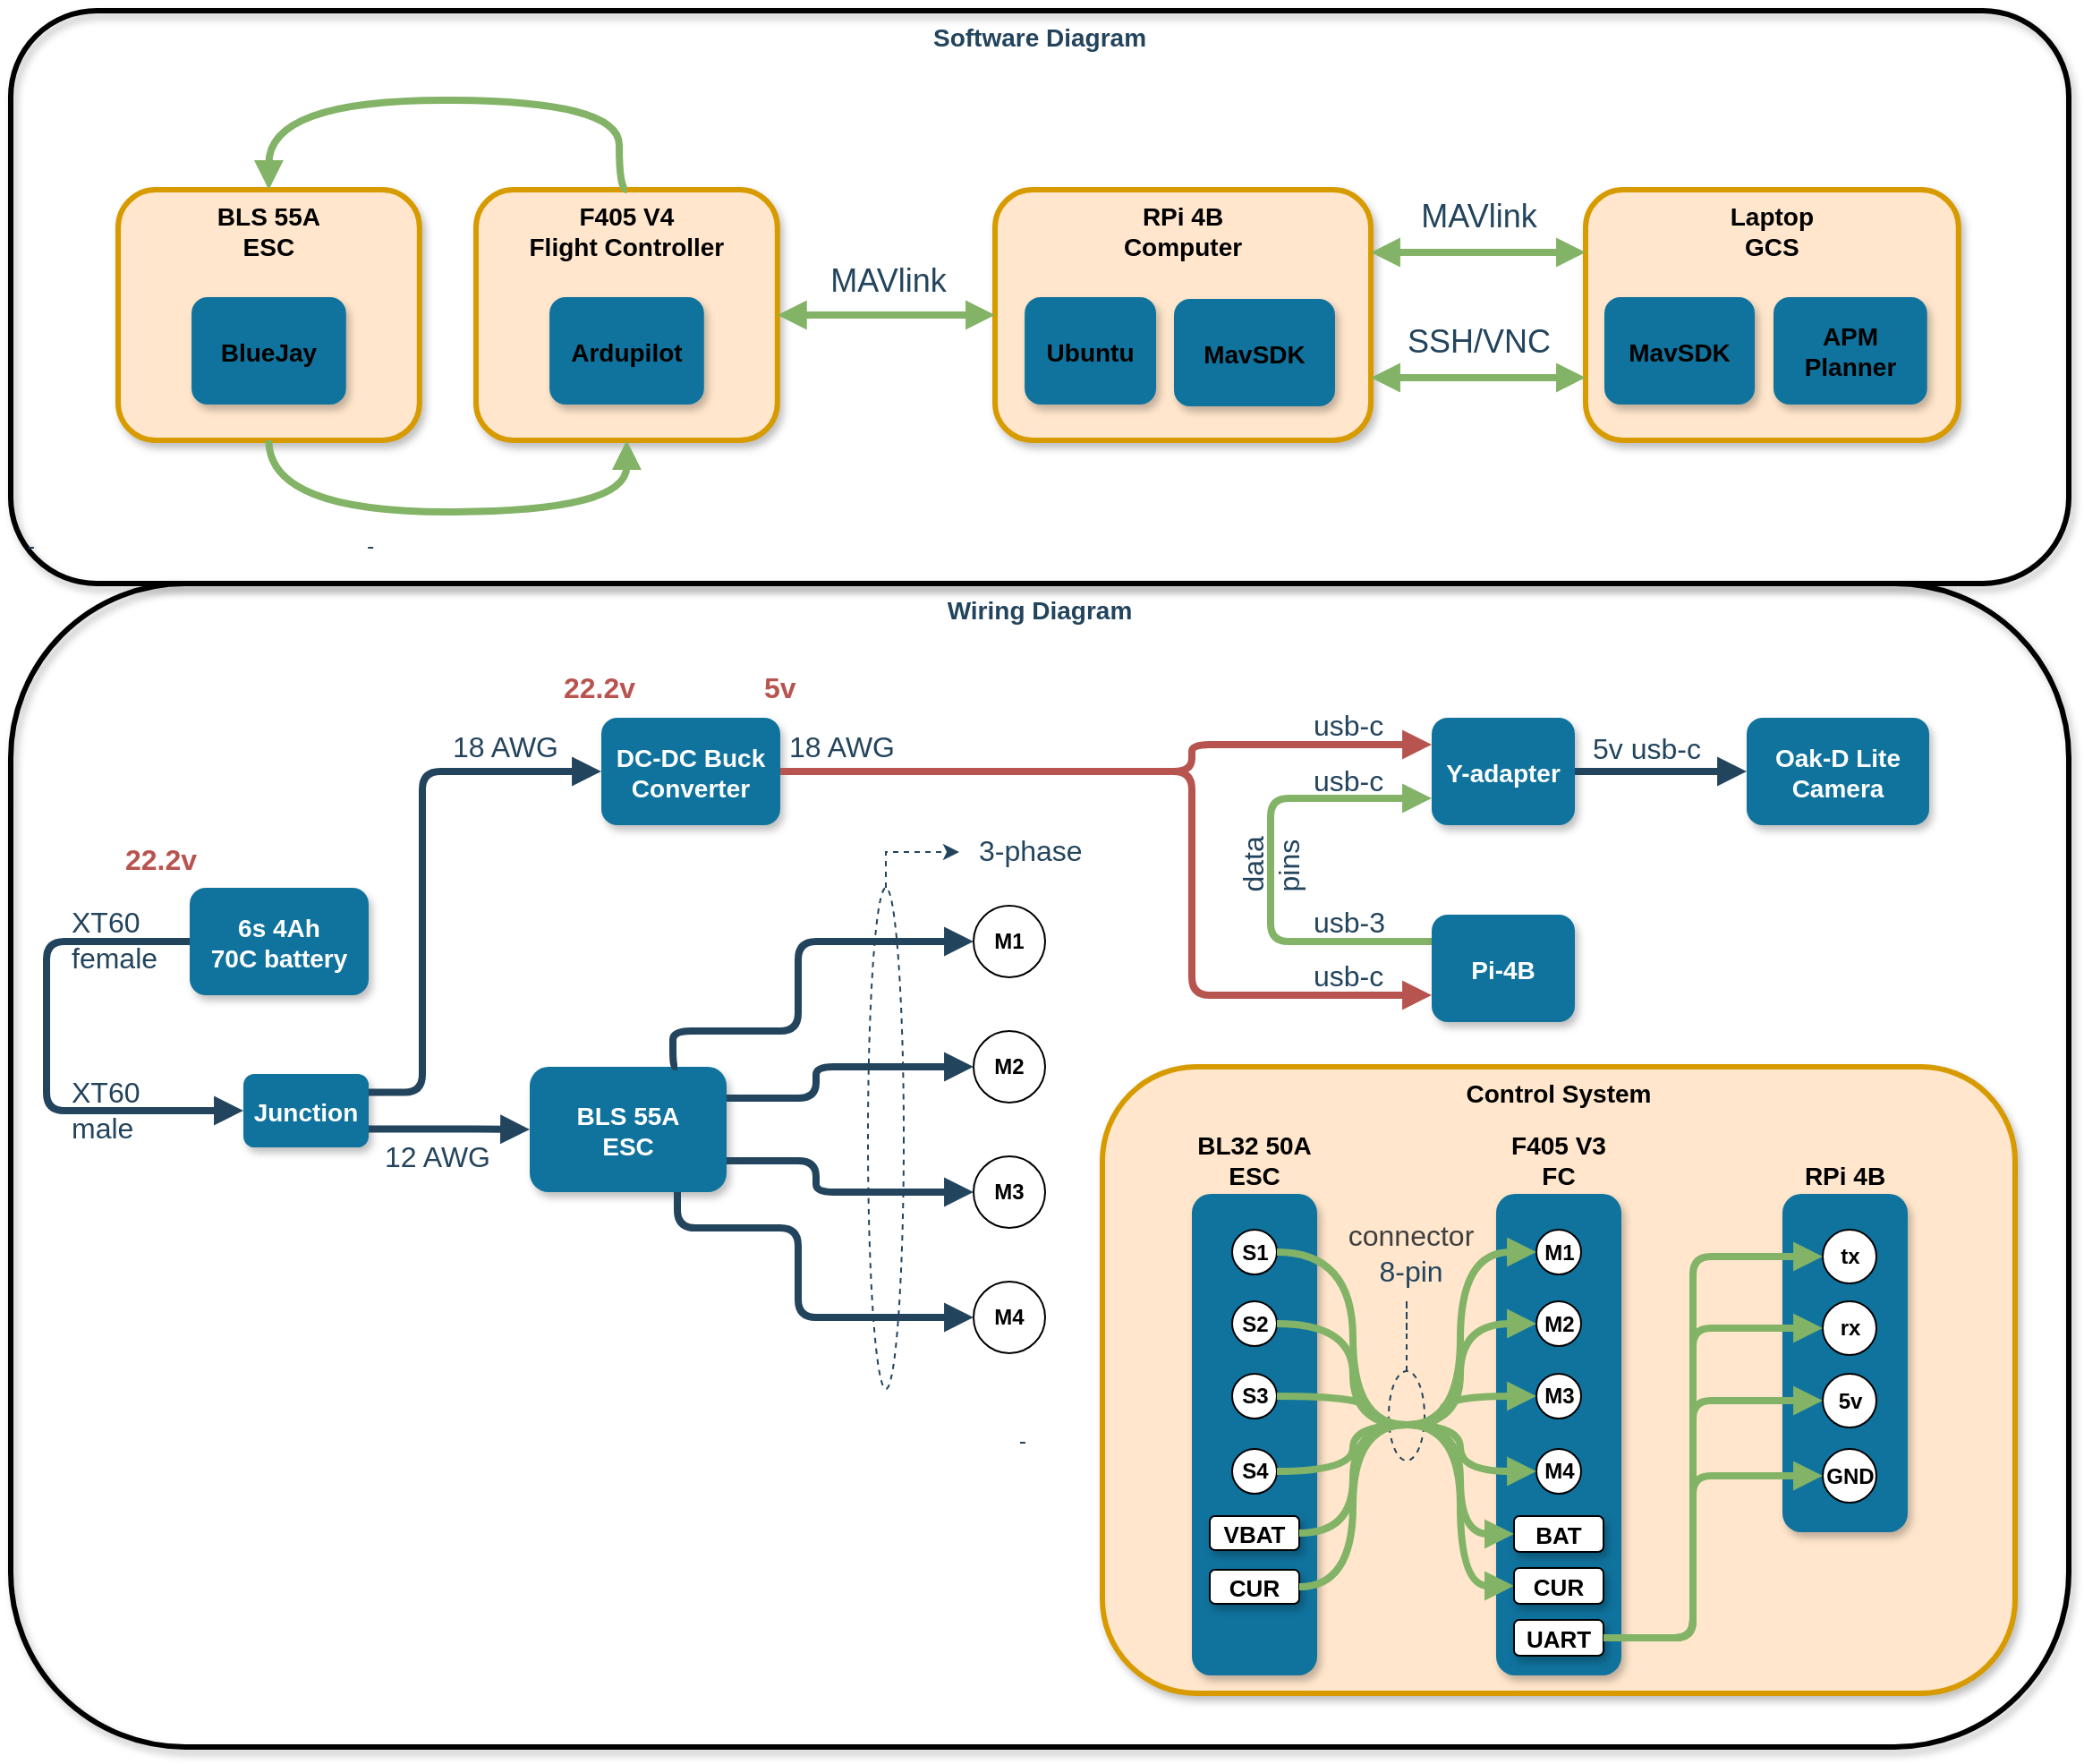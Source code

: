 <mxfile>
    <diagram name="Page-1" id="97916047-d0de-89f5-080d-49f4d83e522f">
        <mxGraphModel dx="897" dy="1775.5" grid="1" gridSize="10" guides="1" tooltips="1" connect="1" arrows="1" fold="1" page="1" pageScale="1.5" pageWidth="1169" pageHeight="827" background="none" math="0" shadow="0">
            <root>
                <mxCell id="0"/>
                <mxCell id="1" parent="0"/>
                <mxCell id="9Nch-Mfv7iRZc4vsGo1m-54" value="Wiring Diagram" style="rounded=1;fillColor=none;strokeColor=default;shadow=1;gradientColor=none;fontStyle=1;fontColor=#23445D;fontSize=14;strokeWidth=3;verticalAlign=top;" parent="1" vertex="1">
                    <mxGeometry x="90" y="170" width="1150" height="650" as="geometry"/>
                </mxCell>
                <mxCell id="80" value="" style="group" parent="1" vertex="1" connectable="0">
                    <mxGeometry x="700" y="440" width="510" height="350" as="geometry"/>
                </mxCell>
                <mxCell id="FAe4sGT7Xk_M7wpkX6ti-58" value="Control System" style="rounded=1;fillColor=#ffe6cc;strokeColor=#d79b00;shadow=1;fontStyle=1;fontSize=14;strokeWidth=3;verticalAlign=top;" parent="80" vertex="1">
                    <mxGeometry width="510" height="350" as="geometry"/>
                </mxCell>
                <mxCell id="205" value="" style="ellipse;whiteSpace=wrap;html=1;strokeColor=#23445D;fillColor=none;dashed=1;fontColor=#23445D;" vertex="1" parent="80">
                    <mxGeometry x="160" y="170" width="20" height="50" as="geometry"/>
                </mxCell>
                <mxCell id="FAe4sGT7Xk_M7wpkX6ti-77" value="F405 V3&#xa;FC" style="rounded=1;fillColor=#10739E;strokeColor=none;shadow=1;gradientColor=none;fontStyle=1;fontColor=#000000;fontSize=14;verticalAlign=bottom;labelPosition=center;verticalLabelPosition=top;align=center;" parent="80" vertex="1">
                    <mxGeometry x="220" y="71" width="70" height="269" as="geometry"/>
                </mxCell>
                <mxCell id="FAe4sGT7Xk_M7wpkX6ti-78" value="&lt;b&gt;M1&lt;/b&gt;" style="ellipse;whiteSpace=wrap;html=1;aspect=fixed;" parent="80" vertex="1">
                    <mxGeometry x="242.5" y="91" width="25" height="25" as="geometry"/>
                </mxCell>
                <mxCell id="FAe4sGT7Xk_M7wpkX6ti-79" value="&lt;b&gt;M2&lt;/b&gt;" style="ellipse;whiteSpace=wrap;html=1;aspect=fixed;" parent="80" vertex="1">
                    <mxGeometry x="242.5" y="131" width="25" height="25" as="geometry"/>
                </mxCell>
                <mxCell id="FAe4sGT7Xk_M7wpkX6ti-80" value="&lt;b&gt;M3&lt;/b&gt;" style="ellipse;whiteSpace=wrap;html=1;aspect=fixed;" parent="80" vertex="1">
                    <mxGeometry x="242.5" y="171.5" width="25" height="25" as="geometry"/>
                </mxCell>
                <mxCell id="FAe4sGT7Xk_M7wpkX6ti-81" value="&lt;b&gt;M4&lt;/b&gt;" style="ellipse;whiteSpace=wrap;html=1;aspect=fixed;" parent="80" vertex="1">
                    <mxGeometry x="242.5" y="213.5" width="25" height="25" as="geometry"/>
                </mxCell>
                <mxCell id="FAe4sGT7Xk_M7wpkX6ti-82" value="BAT" style="rounded=1;shadow=1;fontStyle=1;fontSize=13;horizontal=1;" parent="80" vertex="1">
                    <mxGeometry x="230" y="251" width="50" height="20" as="geometry"/>
                </mxCell>
                <mxCell id="FAe4sGT7Xk_M7wpkX6ti-83" value="BL32 50A&#xa;ESC" style="rounded=1;fillColor=#10739E;strokeColor=none;shadow=1;gradientColor=none;fontStyle=1;fontColor=#000000;fontSize=14;verticalAlign=bottom;labelPosition=center;verticalLabelPosition=top;align=center;" parent="80" vertex="1">
                    <mxGeometry x="50" y="71" width="70" height="269" as="geometry"/>
                </mxCell>
                <mxCell id="FAe4sGT7Xk_M7wpkX6ti-84" value="&lt;b&gt;S1&lt;/b&gt;" style="ellipse;whiteSpace=wrap;html=1;aspect=fixed;" parent="80" vertex="1">
                    <mxGeometry x="72.5" y="91" width="25" height="25" as="geometry"/>
                </mxCell>
                <mxCell id="FAe4sGT7Xk_M7wpkX6ti-85" value="&lt;b&gt;S2&lt;/b&gt;" style="ellipse;whiteSpace=wrap;html=1;aspect=fixed;" parent="80" vertex="1">
                    <mxGeometry x="72.5" y="131" width="25" height="25" as="geometry"/>
                </mxCell>
                <mxCell id="FAe4sGT7Xk_M7wpkX6ti-86" value="&lt;b&gt;S3&lt;/b&gt;" style="ellipse;whiteSpace=wrap;html=1;aspect=fixed;" parent="80" vertex="1">
                    <mxGeometry x="72.5" y="171.5" width="25" height="25" as="geometry"/>
                </mxCell>
                <mxCell id="FAe4sGT7Xk_M7wpkX6ti-87" value="&lt;b&gt;S4&lt;/b&gt;" style="ellipse;whiteSpace=wrap;html=1;aspect=fixed;" parent="80" vertex="1">
                    <mxGeometry x="72.5" y="213.5" width="25" height="25" as="geometry"/>
                </mxCell>
                <mxCell id="FAe4sGT7Xk_M7wpkX6ti-88" value="VBAT" style="rounded=1;shadow=1;fontStyle=1;fontSize=13;horizontal=1;" parent="80" vertex="1">
                    <mxGeometry x="60" y="251" width="50" height="19" as="geometry"/>
                </mxCell>
                <mxCell id="FAe4sGT7Xk_M7wpkX6ti-73" value="" style="edgeStyle=orthogonalEdgeStyle;strokeWidth=4;endArrow=block;endFill=1;fontStyle=1;strokeColor=#82b366;entryX=0;entryY=0.5;entryDx=0;entryDy=0;fillColor=#d5e8d4;exitX=1;exitY=0.5;exitDx=0;exitDy=0;curved=1;" parent="80" source="FAe4sGT7Xk_M7wpkX6ti-84" target="FAe4sGT7Xk_M7wpkX6ti-78" edge="1">
                    <mxGeometry x="-688" y="-624.5" width="100" height="100" as="geometry">
                        <mxPoint x="10" y="104" as="sourcePoint"/>
                        <mxPoint x="260" y="106" as="targetPoint"/>
                        <Array as="points">
                            <mxPoint x="140" y="104"/>
                            <mxPoint x="140" y="200"/>
                            <mxPoint x="200" y="200"/>
                            <mxPoint x="200" y="104"/>
                        </Array>
                    </mxGeometry>
                </mxCell>
                <mxCell id="FAe4sGT7Xk_M7wpkX6ti-74" value="" style="edgeStyle=orthogonalEdgeStyle;strokeWidth=4;endArrow=block;endFill=1;fontStyle=1;strokeColor=#82b366;entryX=0;entryY=0.5;entryDx=0;entryDy=0;fillColor=#d5e8d4;exitX=1;exitY=0.5;exitDx=0;exitDy=0;curved=1;" parent="80" source="FAe4sGT7Xk_M7wpkX6ti-86" target="FAe4sGT7Xk_M7wpkX6ti-80" edge="1">
                    <mxGeometry x="-688" y="-624.5" width="100" height="100" as="geometry">
                        <mxPoint x="10" y="184" as="sourcePoint"/>
                        <mxPoint x="260" y="201" as="targetPoint"/>
                        <Array as="points">
                            <mxPoint x="150" y="184"/>
                            <mxPoint x="150" y="200"/>
                            <mxPoint x="190" y="200"/>
                            <mxPoint x="190" y="184"/>
                        </Array>
                    </mxGeometry>
                </mxCell>
                <mxCell id="FAe4sGT7Xk_M7wpkX6ti-75" value="" style="edgeStyle=orthogonalEdgeStyle;strokeWidth=4;endArrow=block;endFill=1;fontStyle=1;strokeColor=#82b366;entryX=0;entryY=0.5;entryDx=0;entryDy=0;fillColor=#d5e8d4;exitX=1;exitY=0.5;exitDx=0;exitDy=0;curved=1;" parent="80" source="FAe4sGT7Xk_M7wpkX6ti-87" target="FAe4sGT7Xk_M7wpkX6ti-81" edge="1">
                    <mxGeometry x="-688" y="-624.5" width="100" height="100" as="geometry">
                        <mxPoint x="10" y="226" as="sourcePoint"/>
                        <mxPoint x="260" y="251" as="targetPoint"/>
                        <Array as="points">
                            <mxPoint x="140" y="226"/>
                            <mxPoint x="140" y="200"/>
                            <mxPoint x="200" y="200"/>
                            <mxPoint x="200" y="226"/>
                        </Array>
                    </mxGeometry>
                </mxCell>
                <mxCell id="FAe4sGT7Xk_M7wpkX6ti-76" value="" style="edgeStyle=orthogonalEdgeStyle;strokeWidth=4;endArrow=block;endFill=1;fontStyle=1;strokeColor=#82b366;entryX=0;entryY=0.5;entryDx=0;entryDy=0;fillColor=#d5e8d4;exitX=1;exitY=0.5;exitDx=0;exitDy=0;curved=1;" parent="80" source="FAe4sGT7Xk_M7wpkX6ti-85" target="FAe4sGT7Xk_M7wpkX6ti-79" edge="1">
                    <mxGeometry x="-688" y="-624.5" width="100" height="100" as="geometry">
                        <mxPoint x="10" y="144" as="sourcePoint"/>
                        <mxPoint x="260" y="151" as="targetPoint"/>
                        <Array as="points">
                            <mxPoint x="140" y="144"/>
                            <mxPoint x="140" y="200"/>
                            <mxPoint x="200" y="200"/>
                            <mxPoint x="200" y="144"/>
                        </Array>
                    </mxGeometry>
                </mxCell>
                <mxCell id="FAe4sGT7Xk_M7wpkX6ti-89" value="RPi 4B" style="rounded=1;fillColor=#10739E;strokeColor=none;shadow=1;gradientColor=none;fontStyle=1;fontColor=#000000;fontSize=14;verticalAlign=bottom;labelPosition=center;verticalLabelPosition=top;align=center;" parent="80" vertex="1">
                    <mxGeometry x="380" y="71" width="70" height="189" as="geometry"/>
                </mxCell>
                <mxCell id="FAe4sGT7Xk_M7wpkX6ti-90" value="&lt;b&gt;tx&lt;/b&gt;" style="ellipse;whiteSpace=wrap;html=1;aspect=fixed;" parent="80" vertex="1">
                    <mxGeometry x="402.5" y="91" width="30" height="30" as="geometry"/>
                </mxCell>
                <mxCell id="FAe4sGT7Xk_M7wpkX6ti-91" value="&lt;b&gt;rx&lt;/b&gt;" style="ellipse;whiteSpace=wrap;html=1;aspect=fixed;" parent="80" vertex="1">
                    <mxGeometry x="402.5" y="131" width="30" height="30" as="geometry"/>
                </mxCell>
                <mxCell id="FAe4sGT7Xk_M7wpkX6ti-92" value="&lt;b&gt;5v&lt;/b&gt;" style="ellipse;whiteSpace=wrap;html=1;aspect=fixed;" parent="80" vertex="1">
                    <mxGeometry x="402.5" y="171.5" width="30" height="30" as="geometry"/>
                </mxCell>
                <mxCell id="FAe4sGT7Xk_M7wpkX6ti-93" value="&lt;b&gt;GND&lt;/b&gt;" style="ellipse;whiteSpace=wrap;html=1;aspect=fixed;" parent="80" vertex="1">
                    <mxGeometry x="402.5" y="213.5" width="30" height="30" as="geometry"/>
                </mxCell>
                <mxCell id="FAe4sGT7Xk_M7wpkX6ti-95" value="" style="edgeStyle=orthogonalEdgeStyle;strokeWidth=4;endArrow=block;endFill=1;fontStyle=1;strokeColor=#82b366;entryX=0;entryY=0.5;entryDx=0;entryDy=0;fillColor=#d5e8d4;exitX=1;exitY=0.5;exitDx=0;exitDy=0;curved=1;" parent="80" source="FAe4sGT7Xk_M7wpkX6ti-88" target="FAe4sGT7Xk_M7wpkX6ti-82" edge="1">
                    <mxGeometry x="-688" y="-624.5" width="100" height="100" as="geometry">
                        <mxPoint x="108" y="236" as="sourcePoint"/>
                        <mxPoint x="253" y="236" as="targetPoint"/>
                        <Array as="points">
                            <mxPoint x="140" y="261"/>
                            <mxPoint x="140" y="200"/>
                            <mxPoint x="200" y="200"/>
                            <mxPoint x="200" y="261"/>
                        </Array>
                    </mxGeometry>
                </mxCell>
                <mxCell id="FAe4sGT7Xk_M7wpkX6ti-96" value="UART" style="rounded=1;shadow=1;fontStyle=1;fontSize=13;horizontal=1;" parent="80" vertex="1">
                    <mxGeometry x="230" y="309" width="50" height="20" as="geometry"/>
                </mxCell>
                <mxCell id="FAe4sGT7Xk_M7wpkX6ti-99" value="" style="edgeStyle=elbowEdgeStyle;strokeWidth=4;endArrow=block;endFill=1;fontStyle=1;strokeColor=#82b366;entryX=0;entryY=0.5;entryDx=0;entryDy=0;fillColor=#d5e8d4;exitX=1;exitY=0.5;exitDx=0;exitDy=0;" parent="80" source="FAe4sGT7Xk_M7wpkX6ti-96" target="FAe4sGT7Xk_M7wpkX6ti-90" edge="1">
                    <mxGeometry x="-688" y="-624.5" width="100" height="100" as="geometry">
                        <mxPoint x="120" y="271" as="sourcePoint"/>
                        <mxPoint x="240" y="271" as="targetPoint"/>
                        <Array as="points">
                            <mxPoint x="330" y="200"/>
                        </Array>
                    </mxGeometry>
                </mxCell>
                <mxCell id="FAe4sGT7Xk_M7wpkX6ti-100" value="" style="edgeStyle=elbowEdgeStyle;strokeWidth=4;endArrow=block;endFill=1;fontStyle=1;strokeColor=#82b366;entryX=0;entryY=0.5;entryDx=0;entryDy=0;fillColor=#d5e8d4;exitX=1;exitY=0.5;exitDx=0;exitDy=0;" parent="80" source="FAe4sGT7Xk_M7wpkX6ti-96" target="FAe4sGT7Xk_M7wpkX6ti-91" edge="1">
                    <mxGeometry x="-688" y="-624.5" width="100" height="100" as="geometry">
                        <mxPoint x="280" y="300" as="sourcePoint"/>
                        <mxPoint x="413" y="116" as="targetPoint"/>
                        <Array as="points">
                            <mxPoint x="330" y="220"/>
                        </Array>
                    </mxGeometry>
                </mxCell>
                <mxCell id="FAe4sGT7Xk_M7wpkX6ti-101" value="" style="edgeStyle=elbowEdgeStyle;strokeWidth=4;endArrow=block;endFill=1;fontStyle=1;strokeColor=#82b366;entryX=0;entryY=0.5;entryDx=0;entryDy=0;fillColor=#d5e8d4;exitX=1;exitY=0.5;exitDx=0;exitDy=0;" parent="80" source="FAe4sGT7Xk_M7wpkX6ti-96" target="FAe4sGT7Xk_M7wpkX6ti-92" edge="1">
                    <mxGeometry x="-688" y="-624.5" width="100" height="100" as="geometry">
                        <mxPoint x="295" y="305" as="sourcePoint"/>
                        <mxPoint x="413" y="156" as="targetPoint"/>
                        <Array as="points">
                            <mxPoint x="330" y="250"/>
                        </Array>
                    </mxGeometry>
                </mxCell>
                <mxCell id="FAe4sGT7Xk_M7wpkX6ti-102" value="" style="edgeStyle=elbowEdgeStyle;strokeWidth=4;endArrow=block;endFill=1;fontStyle=1;strokeColor=#82b366;entryX=0;entryY=0.5;entryDx=0;entryDy=0;fillColor=#d5e8d4;exitX=1;exitY=0.5;exitDx=0;exitDy=0;" parent="80" source="FAe4sGT7Xk_M7wpkX6ti-96" target="FAe4sGT7Xk_M7wpkX6ti-93" edge="1">
                    <mxGeometry x="-688" y="-624.5" width="100" height="100" as="geometry">
                        <mxPoint x="295" y="305" as="sourcePoint"/>
                        <mxPoint x="413" y="197" as="targetPoint"/>
                        <Array as="points">
                            <mxPoint x="330" y="260"/>
                        </Array>
                    </mxGeometry>
                </mxCell>
                <mxCell id="86" value="CUR" style="rounded=1;shadow=1;fontStyle=1;fontSize=13;horizontal=1;" parent="80" vertex="1">
                    <mxGeometry x="60" y="281" width="50" height="19" as="geometry"/>
                </mxCell>
                <mxCell id="88" value="" style="edgeStyle=orthogonalEdgeStyle;strokeWidth=4;endArrow=block;endFill=1;fontStyle=1;strokeColor=#82b366;fillColor=#d5e8d4;exitX=1;exitY=0.5;exitDx=0;exitDy=0;entryX=0;entryY=0.5;entryDx=0;entryDy=0;curved=1;" parent="80" source="86" target="202" edge="1">
                    <mxGeometry x="-1378" y="-1054.5" width="100" height="100" as="geometry">
                        <mxPoint x="120" y="270.5" as="sourcePoint"/>
                        <mxPoint x="220" y="291" as="targetPoint"/>
                        <Array as="points">
                            <mxPoint x="140" y="291"/>
                            <mxPoint x="140" y="200"/>
                            <mxPoint x="200" y="200"/>
                            <mxPoint x="200" y="290"/>
                        </Array>
                    </mxGeometry>
                </mxCell>
                <mxCell id="202" value="CUR" style="rounded=1;shadow=1;fontStyle=1;fontSize=13;horizontal=1;" parent="80" vertex="1">
                    <mxGeometry x="230" y="280" width="50" height="20" as="geometry"/>
                </mxCell>
                <mxCell id="204" style="edgeStyle=elbowEdgeStyle;rounded=0;orthogonalLoop=1;jettySize=auto;html=1;exitX=0.5;exitY=0;exitDx=0;exitDy=0;dashed=1;strokeColor=#23445D;fontColor=#23445D;endArrow=none;endFill=0;" edge="1" parent="80" source="205">
                    <mxGeometry relative="1" as="geometry">
                        <mxPoint x="170" y="150" as="targetPoint"/>
                        <Array as="points">
                            <mxPoint x="170" y="130"/>
                        </Array>
                    </mxGeometry>
                </mxCell>
                <mxCell id="206" value="&lt;div&gt;&lt;font style=&quot;font-size: 16px;&quot;&gt;&lt;span style=&quot;color: rgb(63, 63, 63);&quot;&gt;connector&lt;/span&gt;&lt;/font&gt;&lt;/div&gt;&lt;font style=&quot;font-size: 16px;&quot;&gt;8-pin&lt;/font&gt;" style="edgeLabel;html=1;align=center;verticalAlign=middle;resizable=0;points=[];labelBackgroundColor=none;fontColor=#23445D;" vertex="1" connectable="0" parent="80">
                    <mxGeometry x="149.995" y="40.003" as="geometry">
                        <mxPoint x="22" y="64" as="offset"/>
                    </mxGeometry>
                </mxCell>
                <mxCell id="0hPKIBFiTmCVOufTVkQz-49" value="&lt;font style=&quot;font-size: 16px;&quot;&gt;XT60&lt;br&gt;female&lt;br&gt;&lt;/font&gt;" style="edgeLabel;html=1;align=left;verticalAlign=middle;resizable=0;points=[];labelBackgroundColor=none;fontColor=#23445D;" parent="1" vertex="1" connectable="0">
                    <mxGeometry x="99.995" y="305.003" as="geometry">
                        <mxPoint x="22" y="64" as="offset"/>
                    </mxGeometry>
                </mxCell>
                <mxCell id="0hPKIBFiTmCVOufTVkQz-33" value="&lt;span style=&quot;font-size: 16px;&quot;&gt;usb-c&lt;/span&gt;" style="edgeLabel;html=1;align=left;verticalAlign=middle;resizable=0;points=[];labelBackgroundColor=none;fontColor=#23445D;" parent="1" vertex="1" connectable="0">
                    <mxGeometry x="793.995" y="216.003" as="geometry">
                        <mxPoint x="22" y="64" as="offset"/>
                    </mxGeometry>
                </mxCell>
                <mxCell id="Tr897aCAvD2A82pSiaK6-78" value="&lt;span style=&quot;font-size: 16px;&quot;&gt;usb-c&lt;/span&gt;" style="edgeLabel;html=1;align=left;verticalAlign=middle;resizable=0;points=[];labelBackgroundColor=none;fontColor=#23445D;" parent="1" vertex="1" connectable="0">
                    <mxGeometry x="793.995" y="185.003" as="geometry">
                        <mxPoint x="22" y="64" as="offset"/>
                    </mxGeometry>
                </mxCell>
                <mxCell id="Tr897aCAvD2A82pSiaK6-79" value="&lt;span style=&quot;font-size: 16px;&quot;&gt;usb-3&lt;/span&gt;" style="edgeLabel;html=1;align=left;verticalAlign=middle;resizable=0;points=[];labelBackgroundColor=none;fontColor=#23445D;" parent="1" vertex="1" connectable="0">
                    <mxGeometry x="793.995" y="295.003" as="geometry">
                        <mxPoint x="22" y="64" as="offset"/>
                    </mxGeometry>
                </mxCell>
                <mxCell id="0hPKIBFiTmCVOufTVkQz-32" value="&lt;font style=&quot;font-size: 16px;&quot;&gt;22.2v&lt;/font&gt;" style="edgeLabel;html=1;align=left;verticalAlign=middle;resizable=0;points=[];labelBackgroundColor=none;fontColor=#B85450;fontStyle=1" parent="1" vertex="1" connectable="0">
                    <mxGeometry x="129.995" y="260.003" as="geometry">
                        <mxPoint x="22" y="64" as="offset"/>
                    </mxGeometry>
                </mxCell>
                <mxCell id="Tr897aCAvD2A82pSiaK6-81" value="&lt;font style=&quot;font-size: 16px;&quot;&gt;data&lt;br&gt;pins&lt;br&gt;&lt;/font&gt;" style="edgeLabel;html=1;align=left;verticalAlign=middle;resizable=0;points=[];horizontal=0;labelBackgroundColor=none;fontColor=#23445D;" parent="1" vertex="1" connectable="0">
                    <mxGeometry x="771.995" y="408.003" as="geometry">
                        <mxPoint x="22" y="64" as="offset"/>
                    </mxGeometry>
                </mxCell>
                <mxCell id="Tr897aCAvD2A82pSiaK6-80" value="&lt;span style=&quot;font-size: 16px;&quot;&gt;usb-c&lt;/span&gt;" style="edgeLabel;html=1;align=left;verticalAlign=middle;resizable=0;points=[];labelBackgroundColor=none;fontColor=#23445D;" parent="1" vertex="1" connectable="0">
                    <mxGeometry x="793.995" y="325.003" as="geometry">
                        <mxPoint x="22" y="64" as="offset"/>
                    </mxGeometry>
                </mxCell>
                <mxCell id="2" value="Junction" style="rounded=1;fillColor=#10739E;strokeColor=none;shadow=1;gradientColor=none;fontStyle=1;fontColor=#FFFFFF;fontSize=14;" parent="1" vertex="1">
                    <mxGeometry x="220" y="444" width="70" height="41" as="geometry"/>
                </mxCell>
                <mxCell id="4" value="DC-DC Buck&#xa;Converter" style="rounded=1;fillColor=#10739E;strokeColor=none;shadow=1;gradientColor=none;fontStyle=1;fontColor=#FFFFFF;fontSize=14;" parent="1" vertex="1">
                    <mxGeometry x="420" y="245" width="100" height="60" as="geometry"/>
                </mxCell>
                <mxCell id="29" value="" style="edgeStyle=elbowEdgeStyle;strokeWidth=4;endArrow=block;endFill=1;fontStyle=1;strokeColor=#23445D;exitX=1;exitY=0.75;exitDx=0;exitDy=0;entryX=0;entryY=0.5;entryDx=0;entryDy=0;" parent="1" source="2" target="48" edge="1">
                    <mxGeometry x="22" y="125.5" width="100" height="100" as="geometry">
                        <mxPoint x="72" y="225.5" as="sourcePoint"/>
                        <mxPoint x="172" y="125.5" as="targetPoint"/>
                        <Array as="points">
                            <mxPoint x="340" y="500"/>
                        </Array>
                    </mxGeometry>
                </mxCell>
                <mxCell id="Tr897aCAvD2A82pSiaK6-56" value="" style="edgeStyle=elbowEdgeStyle;strokeWidth=4;endArrow=block;endFill=1;fontStyle=1;strokeColor=#23445D;entryX=0;entryY=0.5;entryDx=0;entryDy=0;exitX=1;exitY=0.25;exitDx=0;exitDy=0;" parent="1" source="2" target="4" edge="1">
                    <mxGeometry x="22" y="125.5" width="100" height="100" as="geometry">
                        <mxPoint x="290" y="450" as="sourcePoint"/>
                        <mxPoint x="410" y="365" as="targetPoint"/>
                        <Array as="points">
                            <mxPoint x="320" y="420"/>
                        </Array>
                    </mxGeometry>
                </mxCell>
                <mxCell id="Tr897aCAvD2A82pSiaK6-59" value="" style="edgeStyle=elbowEdgeStyle;strokeWidth=4;endArrow=block;endFill=1;fontStyle=1;strokeColor=#b85450;fillColor=#f8cecc;entryX=0;entryY=0.25;entryDx=0;entryDy=0;exitX=1;exitY=0.5;exitDx=0;exitDy=0;" parent="1" source="4" target="69" edge="1">
                    <mxGeometry x="22" y="95.5" width="100" height="100" as="geometry">
                        <mxPoint x="674.0" y="580" as="sourcePoint"/>
                        <mxPoint x="884.0" y="260" as="targetPoint"/>
                        <Array as="points">
                            <mxPoint x="750" y="260"/>
                        </Array>
                    </mxGeometry>
                </mxCell>
                <mxCell id="Tr897aCAvD2A82pSiaK6-62" value="" style="edgeStyle=elbowEdgeStyle;strokeWidth=4;endArrow=block;endFill=1;fontStyle=1;strokeColor=#b85450;exitX=1;exitY=0.5;exitDx=0;exitDy=0;fillColor=#f8cecc;entryX=0;entryY=0.75;entryDx=0;entryDy=0;" parent="1" source="4" target="65" edge="1">
                    <mxGeometry x="22" y="95.5" width="100" height="100" as="geometry">
                        <mxPoint x="674.0" y="580" as="sourcePoint"/>
                        <mxPoint x="884" y="420" as="targetPoint"/>
                        <Array as="points">
                            <mxPoint x="750" y="340"/>
                        </Array>
                    </mxGeometry>
                </mxCell>
                <mxCell id="Tr897aCAvD2A82pSiaK6-77" value="" style="edgeStyle=elbowEdgeStyle;strokeWidth=4;endArrow=none;endFill=0;fontStyle=1;strokeColor=#82b366;fillColor=#d5e8d4;entryX=0;entryY=0.25;entryDx=0;entryDy=0;exitX=0;exitY=0.75;exitDx=0;exitDy=0;elbow=vertical;startArrow=block;startFill=1;" parent="1" source="69" target="65" edge="1">
                    <mxGeometry x="2" y="-149.5" width="100" height="100" as="geometry">
                        <mxPoint x="884.0" y="290" as="sourcePoint"/>
                        <mxPoint x="884.0" y="380" as="targetPoint"/>
                        <Array as="points">
                            <mxPoint x="794" y="365"/>
                        </Array>
                    </mxGeometry>
                </mxCell>
                <mxCell id="0hPKIBFiTmCVOufTVkQz-47" value="6s 4Ah&#xa;70C battery" style="rounded=1;fillColor=#10739E;strokeColor=none;shadow=1;gradientColor=none;fontStyle=1;fontColor=#FFFFFF;fontSize=14;" parent="1" vertex="1">
                    <mxGeometry x="190" y="340" width="100" height="60" as="geometry"/>
                </mxCell>
                <mxCell id="0hPKIBFiTmCVOufTVkQz-48" value="" style="edgeStyle=elbowEdgeStyle;strokeWidth=4;endArrow=block;endFill=1;fontStyle=1;strokeColor=#23445D;exitX=0;exitY=0.5;exitDx=0;exitDy=0;entryX=0;entryY=0.5;entryDx=0;entryDy=0;" parent="1" source="0hPKIBFiTmCVOufTVkQz-47" target="2" edge="1">
                    <mxGeometry x="22" y="125.5" width="100" height="100" as="geometry">
                        <mxPoint x="300" y="470" as="sourcePoint"/>
                        <mxPoint x="440" y="393" as="targetPoint"/>
                        <Array as="points">
                            <mxPoint x="110" y="420"/>
                        </Array>
                    </mxGeometry>
                </mxCell>
                <mxCell id="31" value="&lt;font style=&quot;font-size: 16px;&quot;&gt;XT60&lt;br&gt;male&lt;br&gt;&lt;/font&gt;" style="edgeLabel;html=1;align=left;verticalAlign=middle;resizable=0;points=[];labelBackgroundColor=none;fontColor=#23445D;" parent="1" vertex="1" connectable="0">
                    <mxGeometry x="99.995" y="400.003" as="geometry">
                        <mxPoint x="22" y="64" as="offset"/>
                    </mxGeometry>
                </mxCell>
                <mxCell id="46" value="&lt;font style=&quot;font-size: 16px;&quot;&gt;&lt;br&gt;&lt;/font&gt;" style="edgeLabel;html=1;align=left;verticalAlign=middle;resizable=0;points=[];labelBackgroundColor=none;fontColor=#23445D;" parent="1" vertex="1" connectable="0">
                    <mxGeometry x="299.995" y="264.003" as="geometry">
                        <mxPoint x="22" y="64" as="offset"/>
                    </mxGeometry>
                </mxCell>
                <mxCell id="47" value="&lt;font style=&quot;font-size: 16px;&quot;&gt;12 AWG&lt;br&gt;&lt;/font&gt;" style="edgeLabel;html=1;align=left;verticalAlign=middle;resizable=0;points=[];labelBackgroundColor=none;fontColor=#23445D;" parent="1" vertex="1" connectable="0">
                    <mxGeometry x="274.995" y="426.003" as="geometry">
                        <mxPoint x="22" y="64" as="offset"/>
                    </mxGeometry>
                </mxCell>
                <mxCell id="48" value="BLS 55A&#xa;ESC" style="rounded=1;fillColor=#10739E;strokeColor=none;shadow=1;gradientColor=none;fontStyle=1;fontColor=#FFFFFF;fontSize=14;" parent="1" vertex="1">
                    <mxGeometry x="380" y="440" width="110" height="70" as="geometry"/>
                </mxCell>
                <mxCell id="49" value="&lt;font style=&quot;font-size: 16px;&quot;&gt;18 AWG&lt;/font&gt;" style="edgeLabel;html=1;align=left;verticalAlign=middle;resizable=0;points=[];labelBackgroundColor=none;fontColor=#23445D;" parent="1" vertex="1" connectable="0">
                    <mxGeometry x="500.995" y="197.003" as="geometry">
                        <mxPoint x="22" y="64" as="offset"/>
                    </mxGeometry>
                </mxCell>
                <mxCell id="50" value="&lt;b&gt;M1&lt;/b&gt;" style="ellipse;whiteSpace=wrap;html=1;aspect=fixed;" parent="1" vertex="1">
                    <mxGeometry x="628" y="350" width="40" height="40" as="geometry"/>
                </mxCell>
                <mxCell id="51" value="&lt;b&gt;M2&lt;/b&gt;" style="ellipse;whiteSpace=wrap;html=1;aspect=fixed;" parent="1" vertex="1">
                    <mxGeometry x="628" y="420" width="40" height="40" as="geometry"/>
                </mxCell>
                <mxCell id="52" value="&lt;b&gt;M4&lt;/b&gt;" style="ellipse;whiteSpace=wrap;html=1;aspect=fixed;" parent="1" vertex="1">
                    <mxGeometry x="628" y="560" width="40" height="40" as="geometry"/>
                </mxCell>
                <mxCell id="53" value="" style="edgeStyle=orthogonalEdgeStyle;strokeWidth=4;endArrow=block;endFill=1;fontStyle=1;strokeColor=#23445D;entryX=0;entryY=0.5;entryDx=0;entryDy=0;elbow=vertical;exitX=0.75;exitY=0;exitDx=0;exitDy=0;" parent="1" source="48" target="50" edge="1">
                    <mxGeometry x="-8" y="235.5" width="100" height="100" as="geometry">
                        <mxPoint x="499" y="440" as="sourcePoint"/>
                        <mxPoint x="619" y="486" as="targetPoint"/>
                        <Array as="points">
                            <mxPoint x="460" y="440"/>
                            <mxPoint x="460" y="420"/>
                            <mxPoint x="530" y="420"/>
                            <mxPoint x="530" y="370"/>
                        </Array>
                    </mxGeometry>
                </mxCell>
                <mxCell id="54" value="" style="edgeStyle=elbowEdgeStyle;strokeWidth=4;endArrow=block;endFill=1;fontStyle=1;strokeColor=#23445D;exitX=1;exitY=0.25;exitDx=0;exitDy=0;entryX=0;entryY=0.5;entryDx=0;entryDy=0;" parent="1" source="48" target="51" edge="1">
                    <mxGeometry x="-8" y="235.5" width="100" height="100" as="geometry">
                        <mxPoint x="539" y="457.5" as="sourcePoint"/>
                        <mxPoint x="659" y="520" as="targetPoint"/>
                        <Array as="points">
                            <mxPoint x="540" y="480"/>
                        </Array>
                    </mxGeometry>
                </mxCell>
                <mxCell id="55" value="" style="edgeStyle=elbowEdgeStyle;strokeWidth=4;endArrow=block;endFill=1;fontStyle=1;strokeColor=#23445D;exitX=1;exitY=0.75;exitDx=0;exitDy=0;entryX=0;entryY=0.5;entryDx=0;entryDy=0;" parent="1" source="48" target="56" edge="1">
                    <mxGeometry x="-8" y="235.5" width="100" height="100" as="geometry">
                        <mxPoint x="539" y="492.5" as="sourcePoint"/>
                        <mxPoint x="759" y="450" as="targetPoint"/>
                        <Array as="points">
                            <mxPoint x="540" y="530"/>
                        </Array>
                    </mxGeometry>
                </mxCell>
                <mxCell id="56" value="&lt;b&gt;M3&lt;/b&gt;" style="ellipse;whiteSpace=wrap;html=1;aspect=fixed;" parent="1" vertex="1">
                    <mxGeometry x="628" y="490" width="40" height="40" as="geometry"/>
                </mxCell>
                <mxCell id="57" value="" style="edgeStyle=orthogonalEdgeStyle;strokeWidth=4;endArrow=block;endFill=1;fontStyle=1;strokeColor=#23445D;entryX=0;entryY=0.5;entryDx=0;entryDy=0;elbow=vertical;exitX=0.75;exitY=1;exitDx=0;exitDy=0;" parent="1" source="48" target="52" edge="1">
                    <mxGeometry x="-8" y="235.5" width="100" height="100" as="geometry">
                        <mxPoint x="499" y="510" as="sourcePoint"/>
                        <mxPoint x="747" y="390" as="targetPoint"/>
                        <Array as="points">
                            <mxPoint x="463" y="530"/>
                            <mxPoint x="530" y="530"/>
                            <mxPoint x="530" y="580"/>
                        </Array>
                    </mxGeometry>
                </mxCell>
                <mxCell id="58" style="edgeStyle=elbowEdgeStyle;rounded=0;orthogonalLoop=1;jettySize=auto;html=1;exitX=0.5;exitY=0;exitDx=0;exitDy=0;dashed=1;strokeColor=#23445D;fontColor=#23445D;" parent="1" source="59" edge="1">
                    <mxGeometry relative="1" as="geometry">
                        <mxPoint x="620" y="320" as="targetPoint"/>
                        <Array as="points">
                            <mxPoint x="579" y="330"/>
                        </Array>
                    </mxGeometry>
                </mxCell>
                <mxCell id="59" value="" style="ellipse;whiteSpace=wrap;html=1;strokeColor=#23445D;fillColor=none;dashed=1;fontColor=#23445D;" parent="1" vertex="1">
                    <mxGeometry x="569" y="340" width="20" height="280" as="geometry"/>
                </mxCell>
                <mxCell id="60" value="&lt;font style=&quot;font-size: 16px;&quot;&gt;3-phase&lt;/font&gt;" style="edgeLabel;html=1;align=left;verticalAlign=middle;resizable=0;points=[];labelBackgroundColor=none;fontColor=#23445D;" parent="1" vertex="1" connectable="0">
                    <mxGeometry x="606.995" y="255.003" as="geometry">
                        <mxPoint x="22" y="64" as="offset"/>
                    </mxGeometry>
                </mxCell>
                <mxCell id="61" value="&lt;font style=&quot;font-size: 16px;&quot;&gt;18 AWG&lt;br&gt;&lt;/font&gt;" style="edgeLabel;html=1;align=left;verticalAlign=middle;resizable=0;points=[];labelBackgroundColor=none;fontColor=#23445D;" parent="1" vertex="1" connectable="0">
                    <mxGeometry x="312.995" y="197.003" as="geometry">
                        <mxPoint x="22" y="64" as="offset"/>
                    </mxGeometry>
                </mxCell>
                <mxCell id="62" value="&lt;font style=&quot;font-size: 16px;&quot;&gt;5v&lt;/font&gt;" style="edgeLabel;html=1;align=left;verticalAlign=middle;resizable=0;points=[];labelBackgroundColor=none;fontColor=#B85450;fontStyle=1" parent="1" vertex="1" connectable="0">
                    <mxGeometry x="486.995" y="164.003" as="geometry">
                        <mxPoint x="22" y="64" as="offset"/>
                    </mxGeometry>
                </mxCell>
                <mxCell id="63" value="&lt;font style=&quot;font-size: 16px;&quot;&gt;22.2v&lt;/font&gt;" style="edgeLabel;html=1;align=left;verticalAlign=middle;resizable=0;points=[];labelBackgroundColor=none;fontColor=#B85450;fontStyle=1" parent="1" vertex="1" connectable="0">
                    <mxGeometry x="374.995" y="164.003" as="geometry">
                        <mxPoint x="22" y="64" as="offset"/>
                    </mxGeometry>
                </mxCell>
                <mxCell id="64" value="&lt;font style=&quot;font-size: 16px;&quot;&gt;5v usb-c&lt;/font&gt;" style="edgeLabel;html=1;align=left;verticalAlign=middle;resizable=0;points=[];labelBackgroundColor=none;fontColor=#23445D;" parent="1" vertex="1" connectable="0">
                    <mxGeometry x="949.995" y="198.003" as="geometry">
                        <mxPoint x="22" y="64" as="offset"/>
                    </mxGeometry>
                </mxCell>
                <mxCell id="65" value="Pi-4B" style="rounded=1;fillColor=#10739E;strokeColor=none;shadow=1;gradientColor=none;fontStyle=1;fontColor=#FFFFFF;fontSize=14;" parent="1" vertex="1">
                    <mxGeometry x="884" y="355" width="80" height="60" as="geometry"/>
                </mxCell>
                <mxCell id="69" value="Y-adapter" style="rounded=1;fillColor=#10739E;strokeColor=none;shadow=1;gradientColor=none;fontStyle=1;fontColor=#FFFFFF;fontSize=14;" parent="1" vertex="1">
                    <mxGeometry x="884" y="245" width="80" height="60" as="geometry"/>
                </mxCell>
                <mxCell id="70" value="Oak-D Lite&#xa;Camera" style="rounded=1;fillColor=#10739E;strokeColor=none;shadow=1;gradientColor=none;fontStyle=1;fontColor=#FFFFFF;fontSize=14;" parent="1" vertex="1">
                    <mxGeometry x="1060" y="245" width="102" height="60" as="geometry"/>
                </mxCell>
                <mxCell id="71" value="" style="edgeStyle=elbowEdgeStyle;strokeWidth=4;endArrow=block;endFill=1;fontStyle=1;strokeColor=#23445D;exitX=1;exitY=0.5;exitDx=0;exitDy=0;entryX=0;entryY=0.5;entryDx=0;entryDy=0;" parent="1" source="69" target="70" edge="1">
                    <mxGeometry x="2" y="-269.5" width="100" height="100" as="geometry">
                        <mxPoint x="456" y="165" as="sourcePoint"/>
                        <mxPoint x="574" y="165" as="targetPoint"/>
                    </mxGeometry>
                </mxCell>
                <mxCell id="77" value="" style="edgeStyle=elbowEdgeStyle;rounded=0;orthogonalLoop=1;jettySize=auto;html=1;dashed=1;strokeColor=#23445D;fontColor=#23445D;endArrow=none;" parent="1" edge="1">
                    <mxGeometry relative="1" as="geometry">
                        <mxPoint x="656.981" y="650" as="targetPoint"/>
                        <Array as="points"/>
                        <mxPoint x="654" y="650" as="sourcePoint"/>
                    </mxGeometry>
                </mxCell>
                <mxCell id="90" value="Software Diagram" style="rounded=1;fillColor=none;strokeColor=default;shadow=1;gradientColor=none;fontStyle=1;fontColor=#23445D;fontSize=14;strokeWidth=3;verticalAlign=top;" parent="1" vertex="1">
                    <mxGeometry x="90" y="-150" width="1150" height="320" as="geometry"/>
                </mxCell>
                <mxCell id="167" value="" style="edgeStyle=elbowEdgeStyle;rounded=0;orthogonalLoop=1;jettySize=auto;html=1;dashed=1;strokeColor=#23445D;fontColor=#23445D;endArrow=none;" parent="1" edge="1">
                    <mxGeometry relative="1" as="geometry">
                        <mxPoint x="102.981" y="150" as="targetPoint"/>
                        <Array as="points"/>
                        <mxPoint x="100" y="150" as="sourcePoint"/>
                    </mxGeometry>
                </mxCell>
                <mxCell id="171" value="" style="edgeStyle=elbowEdgeStyle;rounded=0;orthogonalLoop=1;jettySize=auto;html=1;dashed=1;strokeColor=#23445D;fontColor=#23445D;endArrow=none;" parent="1" edge="1">
                    <mxGeometry relative="1" as="geometry">
                        <mxPoint x="292.571" y="150" as="targetPoint"/>
                        <Array as="points"/>
                        <mxPoint x="289.59" y="150" as="sourcePoint"/>
                    </mxGeometry>
                </mxCell>
                <mxCell id="178" value="" style="group" parent="1" vertex="1" connectable="0">
                    <mxGeometry x="640" y="-50" width="210" height="140" as="geometry"/>
                </mxCell>
                <mxCell id="176" value="RPi 4B&#xa;Computer" style="rounded=1;fillColor=#ffe6cc;strokeColor=#d79b00;shadow=1;fontStyle=1;fontSize=14;strokeWidth=3;verticalAlign=top;fontColor=#000000;" parent="178" vertex="1">
                    <mxGeometry width="210.0" height="140" as="geometry"/>
                </mxCell>
                <mxCell id="177" value="Ubuntu" style="rounded=1;fillColor=#10739E;strokeColor=none;shadow=1;gradientColor=none;fontStyle=1;fontColor=#000000;fontSize=14;verticalAlign=middle;labelPosition=center;verticalLabelPosition=middle;align=center;" parent="178" vertex="1">
                    <mxGeometry x="16.56" y="60" width="73.44" height="60" as="geometry"/>
                </mxCell>
                <mxCell id="186" value="MavSDK" style="rounded=1;fillColor=#10739E;strokeColor=none;shadow=1;gradientColor=none;fontStyle=1;fontColor=#000000;fontSize=14;verticalAlign=middle;labelPosition=center;verticalLabelPosition=middle;align=center;" parent="178" vertex="1">
                    <mxGeometry x="100.0" y="61" width="90.0" height="60" as="geometry"/>
                </mxCell>
                <mxCell id="179" value="" style="group" parent="1" vertex="1" connectable="0">
                    <mxGeometry x="350" y="-50" width="168.41" height="140" as="geometry"/>
                </mxCell>
                <mxCell id="172" value="F405 V4&#xa;Flight Controller" style="rounded=1;fillColor=#ffe6cc;strokeColor=#d79b00;shadow=1;fontStyle=1;fontSize=14;strokeWidth=3;verticalAlign=top;fontColor=#000000;" parent="179" vertex="1">
                    <mxGeometry width="168.41" height="140" as="geometry"/>
                </mxCell>
                <mxCell id="173" value="Ardupilot" style="rounded=1;fillColor=#10739E;strokeColor=none;shadow=1;gradientColor=none;fontStyle=1;fontColor=#000000;fontSize=14;verticalAlign=middle;labelPosition=center;verticalLabelPosition=middle;align=center;" parent="179" vertex="1">
                    <mxGeometry x="41.03" y="60" width="86.35" height="60" as="geometry"/>
                </mxCell>
                <mxCell id="180" value="" style="group" parent="1" vertex="1" connectable="0">
                    <mxGeometry x="150" y="-50" width="168.41" height="140" as="geometry"/>
                </mxCell>
                <mxCell id="92" value="BLS 55A&#xa;ESC" style="rounded=1;fillColor=#ffe6cc;strokeColor=#d79b00;shadow=1;fontStyle=1;fontSize=14;strokeWidth=3;verticalAlign=top;fontColor=#000000;" parent="180" vertex="1">
                    <mxGeometry width="168.41" height="140" as="geometry"/>
                </mxCell>
                <mxCell id="99" value="BlueJay" style="rounded=1;fillColor=#10739E;strokeColor=none;shadow=1;gradientColor=none;fontStyle=1;fontColor=#000000;fontSize=14;verticalAlign=middle;labelPosition=center;verticalLabelPosition=middle;align=center;" parent="180" vertex="1">
                    <mxGeometry x="41.03" y="60" width="86.35" height="60" as="geometry"/>
                </mxCell>
                <mxCell id="181" value="" style="edgeStyle=orthogonalEdgeStyle;strokeWidth=4;endArrow=block;endFill=1;fontStyle=1;strokeColor=#82b366;fillColor=#d5e8d4;curved=1;entryX=0.5;entryY=1;entryDx=0;entryDy=0;exitX=0.5;exitY=1;exitDx=0;exitDy=0;" parent="1" source="92" target="172" edge="1">
                    <mxGeometry x="-2588" y="-2104.5" width="100" height="100" as="geometry">
                        <mxPoint x="230" y="80" as="sourcePoint"/>
                        <mxPoint x="390" y="110" as="targetPoint"/>
                        <Array as="points">
                            <mxPoint x="234" y="130"/>
                            <mxPoint x="434" y="130"/>
                        </Array>
                    </mxGeometry>
                </mxCell>
                <mxCell id="184" value="" style="edgeStyle=orthogonalEdgeStyle;strokeWidth=4;endArrow=none;endFill=0;fontStyle=1;strokeColor=#82b366;fillColor=#d5e8d4;curved=1;entryX=0.5;entryY=0;entryDx=0;entryDy=0;exitX=0.5;exitY=0;exitDx=0;exitDy=0;startArrow=block;startFill=1;" parent="1" source="92" target="172" edge="1">
                    <mxGeometry x="-2578" y="-2094.5" width="100" height="100" as="geometry">
                        <mxPoint x="244.205" y="100" as="sourcePoint"/>
                        <mxPoint x="444.205" y="100" as="targetPoint"/>
                        <Array as="points">
                            <mxPoint x="234" y="-100"/>
                            <mxPoint x="430" y="-100"/>
                            <mxPoint x="430" y="-50"/>
                        </Array>
                    </mxGeometry>
                </mxCell>
                <mxCell id="185" value="" style="strokeWidth=4;endArrow=block;endFill=1;fontStyle=1;strokeColor=#82b366;fillColor=#d5e8d4;entryX=0;entryY=0.5;entryDx=0;entryDy=0;exitX=1;exitY=0.5;exitDx=0;exitDy=0;startArrow=block;startFill=1;fontColor=#23445D;labelBackgroundColor=#18141D;labelPosition=center;verticalLabelPosition=top;align=center;verticalAlign=top;" parent="1" source="172" target="176" edge="1">
                    <mxGeometry x="-2528" y="-2094.5" width="100" height="100" as="geometry">
                        <mxPoint x="294.205" y="100" as="sourcePoint"/>
                        <mxPoint x="494.205" y="100" as="targetPoint"/>
                    </mxGeometry>
                </mxCell>
                <mxCell id="194" value="MAVlink" style="edgeLabel;html=1;align=center;verticalAlign=middle;resizable=0;points=[];fontColor=#23445D;labelBackgroundColor=none;fontSize=18;" parent="185" vertex="1" connectable="0">
                    <mxGeometry relative="1" as="geometry">
                        <mxPoint y="-19" as="offset"/>
                    </mxGeometry>
                </mxCell>
                <mxCell id="187" value="" style="group" parent="1" vertex="1" connectable="0">
                    <mxGeometry x="970" y="-50" width="208.41" height="140" as="geometry"/>
                </mxCell>
                <mxCell id="188" value="Laptop&#xa;GCS" style="rounded=1;fillColor=#ffe6cc;strokeColor=#d79b00;shadow=1;fontStyle=1;fontSize=14;strokeWidth=3;verticalAlign=top;fontColor=#000000;" parent="187" vertex="1">
                    <mxGeometry width="208.41" height="140" as="geometry"/>
                </mxCell>
                <mxCell id="189" value="APM Planner" style="rounded=1;fillColor=#10739E;strokeColor=none;shadow=1;gradientColor=none;fontStyle=1;fontColor=#000000;fontSize=14;verticalAlign=middle;labelPosition=center;verticalLabelPosition=middle;align=center;whiteSpace=wrap;" parent="187" vertex="1">
                    <mxGeometry x="105.004" y="60" width="85.849" height="60" as="geometry"/>
                </mxCell>
                <mxCell id="198" value="MavSDK" style="rounded=1;fillColor=#10739E;strokeColor=none;shadow=1;gradientColor=none;fontStyle=1;fontColor=#000000;fontSize=14;verticalAlign=middle;labelPosition=center;verticalLabelPosition=middle;align=center;" parent="187" vertex="1">
                    <mxGeometry x="10.504" y="60" width="84.032" height="60" as="geometry"/>
                </mxCell>
                <mxCell id="190" value="" style="strokeWidth=4;endArrow=block;endFill=1;fontStyle=1;strokeColor=#82b366;fillColor=#d5e8d4;entryX=0;entryY=0.25;entryDx=0;entryDy=0;exitX=1;exitY=0.25;exitDx=0;exitDy=0;startArrow=block;startFill=1;fontColor=#23445D;labelBackgroundColor=none;" parent="1" source="176" target="188" edge="1">
                    <mxGeometry x="-2518" y="-2084.5" width="100" height="100" as="geometry">
                        <mxPoint x="578.41" y="30" as="sourcePoint"/>
                        <mxPoint x="670.0" y="30" as="targetPoint"/>
                    </mxGeometry>
                </mxCell>
                <mxCell id="196" value="MAVlink" style="edgeLabel;html=1;align=center;verticalAlign=middle;resizable=0;points=[];fontSize=18;fontColor=#23445D;labelBackgroundColor=none;" parent="190" vertex="1" connectable="0">
                    <mxGeometry relative="1" as="geometry">
                        <mxPoint y="-20" as="offset"/>
                    </mxGeometry>
                </mxCell>
                <mxCell id="199" value="" style="strokeWidth=4;endArrow=block;endFill=1;fontStyle=1;strokeColor=#82b366;fillColor=#d5e8d4;entryX=0;entryY=0.75;entryDx=0;entryDy=0;exitX=1;exitY=0.75;exitDx=0;exitDy=0;startArrow=block;startFill=1;fontColor=#23445D;labelBackgroundColor=none;" parent="1" source="176" target="188" edge="1">
                    <mxGeometry x="-2518" y="-2084.5" width="100" height="100" as="geometry">
                        <mxPoint x="860" y="30" as="sourcePoint"/>
                        <mxPoint x="980" y="30" as="targetPoint"/>
                    </mxGeometry>
                </mxCell>
                <mxCell id="200" value="SSH/VNC" style="edgeLabel;html=1;align=center;verticalAlign=middle;resizable=0;points=[];fontSize=18;fontColor=#23445D;labelBackgroundColor=none;" parent="199" vertex="1" connectable="0">
                    <mxGeometry relative="1" as="geometry">
                        <mxPoint y="-20" as="offset"/>
                    </mxGeometry>
                </mxCell>
            </root>
        </mxGraphModel>
    </diagram>
</mxfile>